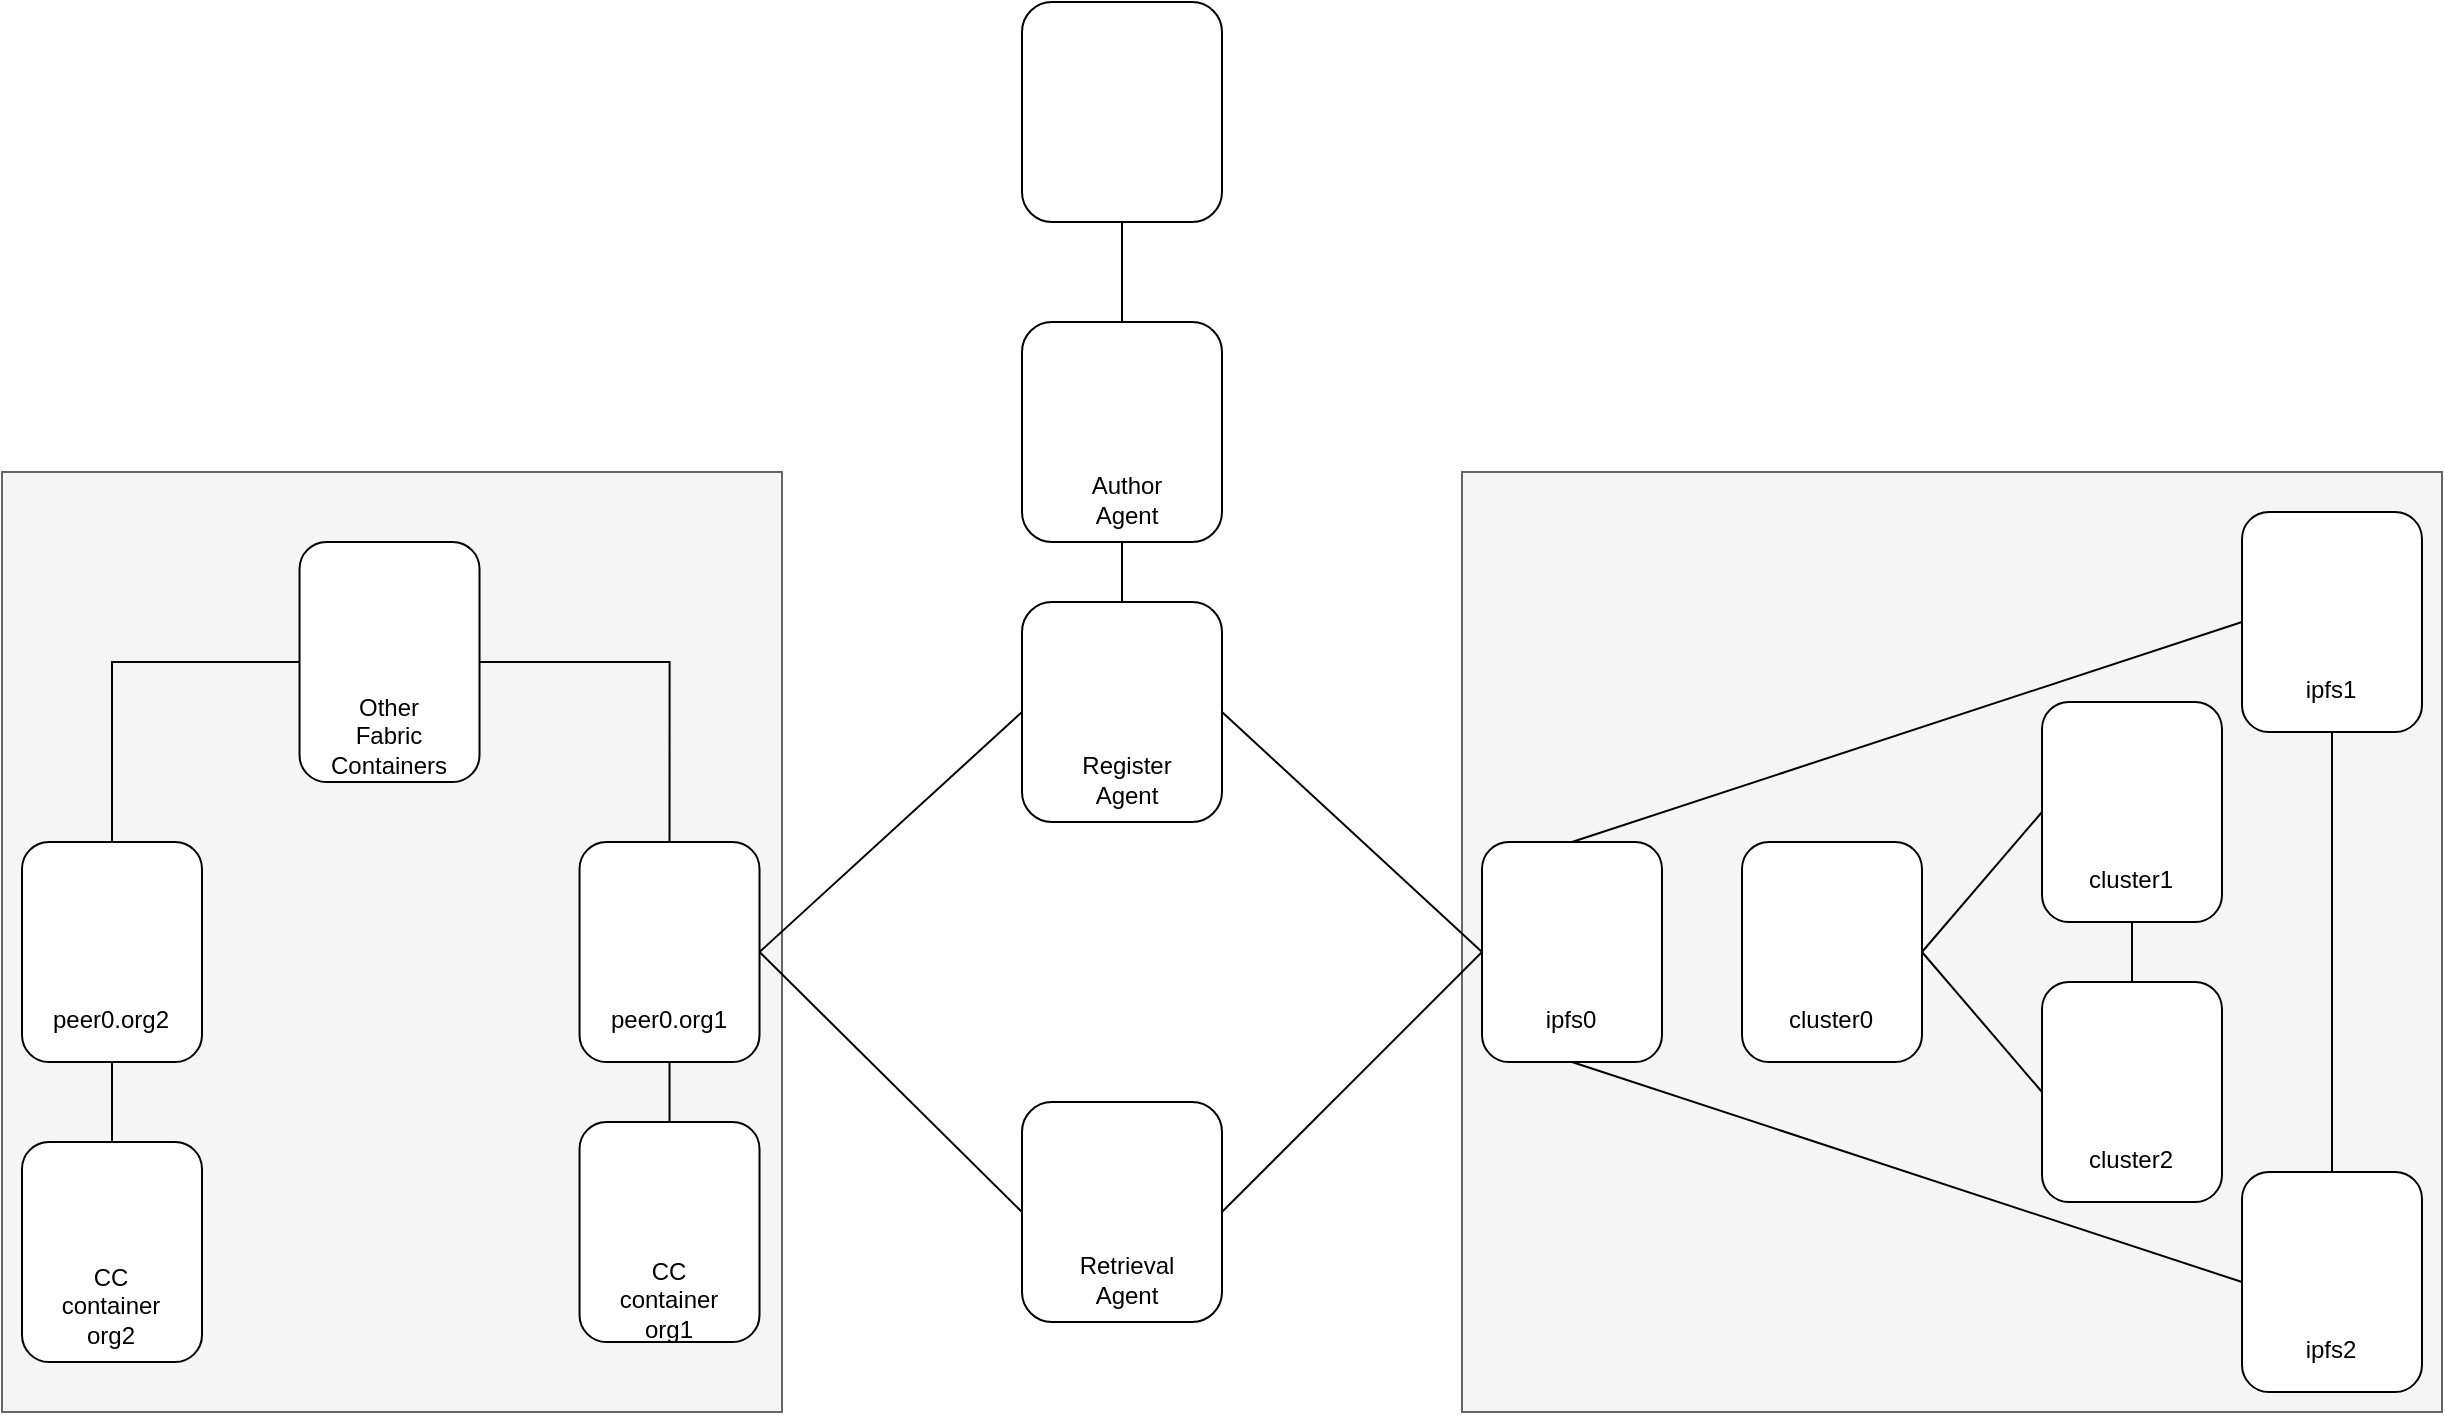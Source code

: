 <mxfile version="20.8.23" type="device"><diagram name="Página-1" id="gnHNLf2_28HxaUKbsksi"><mxGraphModel dx="1122" dy="1877" grid="1" gridSize="10" guides="1" tooltips="1" connect="1" arrows="1" fold="1" page="1" pageScale="1" pageWidth="827" pageHeight="1169" math="0" shadow="0"><root><mxCell id="0"/><mxCell id="1" parent="0"/><mxCell id="gFFrkDGYejN9ulZPLDqL-84" value="" style="whiteSpace=wrap;html=1;fillColor=#f5f5f5;fontColor=#333333;strokeColor=#666666;" vertex="1" parent="1"><mxGeometry x="730" y="45" width="490" height="470" as="geometry"/></mxCell><mxCell id="gFFrkDGYejN9ulZPLDqL-31" value="" style="rounded=0;whiteSpace=wrap;html=1;fillColor=#f5f5f5;fontColor=#333333;strokeColor=#666666;" vertex="1" parent="1"><mxGeometry y="45" width="390" height="470" as="geometry"/></mxCell><mxCell id="gFFrkDGYejN9ulZPLDqL-47" style="edgeStyle=orthogonalEdgeStyle;rounded=0;orthogonalLoop=1;jettySize=auto;html=1;exitX=0.5;exitY=1;exitDx=0;exitDy=0;entryX=0.5;entryY=0;entryDx=0;entryDy=0;endArrow=none;endFill=0;" edge="1" parent="1" source="gFFrkDGYejN9ulZPLDqL-15" target="gFFrkDGYejN9ulZPLDqL-33"><mxGeometry relative="1" as="geometry"/></mxCell><mxCell id="gFFrkDGYejN9ulZPLDqL-15" value="" style="rounded=1;whiteSpace=wrap;html=1;" vertex="1" parent="1"><mxGeometry x="10" y="230" width="90" height="110" as="geometry"/></mxCell><mxCell id="gFFrkDGYejN9ulZPLDqL-4" value="" style="group" vertex="1" connectable="0" parent="1"><mxGeometry x="510" y="-30" width="100" height="110" as="geometry"/></mxCell><mxCell id="gFFrkDGYejN9ulZPLDqL-2" value="" style="rounded=1;whiteSpace=wrap;html=1;" vertex="1" parent="gFFrkDGYejN9ulZPLDqL-4"><mxGeometry width="100" height="110" as="geometry"/></mxCell><mxCell id="gFFrkDGYejN9ulZPLDqL-1" value="" style="shape=image;verticalLabelPosition=bottom;labelBackgroundColor=default;verticalAlign=top;aspect=fixed;imageAspect=0;image=https://www.docker.com/wp-content/uploads/2022/03/vertical-logo-monochromatic.png;" vertex="1" parent="gFFrkDGYejN9ulZPLDqL-4"><mxGeometry x="20.452" y="8.462" width="57.273" height="49.017" as="geometry"/></mxCell><mxCell id="gFFrkDGYejN9ulZPLDqL-3" value="Author Agent" style="text;html=1;strokeColor=none;fillColor=none;align=center;verticalAlign=middle;whiteSpace=wrap;rounded=0;" vertex="1" parent="gFFrkDGYejN9ulZPLDqL-4"><mxGeometry x="24.997" y="76.154" width="54.545" height="25.385" as="geometry"/></mxCell><mxCell id="gFFrkDGYejN9ulZPLDqL-5" value="" style="group" vertex="1" connectable="0" parent="1"><mxGeometry x="510" y="-190" width="100" height="110" as="geometry"/></mxCell><mxCell id="gFFrkDGYejN9ulZPLDqL-6" value="" style="rounded=1;whiteSpace=wrap;html=1;" vertex="1" parent="gFFrkDGYejN9ulZPLDqL-5"><mxGeometry width="100" height="110" as="geometry"/></mxCell><mxCell id="gFFrkDGYejN9ulZPLDqL-7" value="" style="shape=image;verticalLabelPosition=bottom;labelBackgroundColor=default;verticalAlign=top;aspect=fixed;imageAspect=0;image=https://www.docker.com/wp-content/uploads/2022/03/vertical-logo-monochromatic.png;" vertex="1" parent="gFFrkDGYejN9ulZPLDqL-5"><mxGeometry x="23.182" y="8.462" width="57.273" height="49.017" as="geometry"/></mxCell><mxCell id="gFFrkDGYejN9ulZPLDqL-9" value="" style="shape=image;verticalLabelPosition=bottom;labelBackgroundColor=default;verticalAlign=top;aspect=fixed;imageAspect=0;image=https://upload.wikimedia.org/wikipedia/commons/thumb/9/93/MongoDB_Logo.svg/2560px-MongoDB_Logo.svg.png;" vertex="1" parent="gFFrkDGYejN9ulZPLDqL-5"><mxGeometry x="5" y="70.0" width="90" height="24.23" as="geometry"/></mxCell><mxCell id="gFFrkDGYejN9ulZPLDqL-10" value="" style="group" vertex="1" connectable="0" parent="1"><mxGeometry x="510" y="110" width="100" height="110" as="geometry"/></mxCell><mxCell id="gFFrkDGYejN9ulZPLDqL-11" value="" style="rounded=1;whiteSpace=wrap;html=1;" vertex="1" parent="gFFrkDGYejN9ulZPLDqL-10"><mxGeometry width="100" height="110" as="geometry"/></mxCell><mxCell id="gFFrkDGYejN9ulZPLDqL-12" value="" style="shape=image;verticalLabelPosition=bottom;labelBackgroundColor=default;verticalAlign=top;aspect=fixed;imageAspect=0;image=https://www.docker.com/wp-content/uploads/2022/03/vertical-logo-monochromatic.png;" vertex="1" parent="gFFrkDGYejN9ulZPLDqL-10"><mxGeometry x="20.452" y="8.462" width="57.273" height="49.017" as="geometry"/></mxCell><mxCell id="gFFrkDGYejN9ulZPLDqL-13" value="Register Agent" style="text;html=1;strokeColor=none;fillColor=none;align=center;verticalAlign=middle;whiteSpace=wrap;rounded=0;" vertex="1" parent="gFFrkDGYejN9ulZPLDqL-10"><mxGeometry x="24.997" y="76.154" width="54.545" height="25.385" as="geometry"/></mxCell><mxCell id="gFFrkDGYejN9ulZPLDqL-14" value="" style="group" vertex="1" connectable="0" parent="1"><mxGeometry x="10" y="230" width="90" height="110" as="geometry"/></mxCell><mxCell id="gFFrkDGYejN9ulZPLDqL-16" value="" style="shape=image;verticalLabelPosition=bottom;labelBackgroundColor=default;verticalAlign=top;aspect=fixed;imageAspect=0;image=https://www.docker.com/wp-content/uploads/2022/03/vertical-logo-monochromatic.png;" vertex="1" parent="gFFrkDGYejN9ulZPLDqL-14"><mxGeometry x="16.364" y="8.462" width="57.273" height="49.017" as="geometry"/></mxCell><mxCell id="gFFrkDGYejN9ulZPLDqL-17" value="peer0.org2" style="text;html=1;strokeColor=none;fillColor=none;align=center;verticalAlign=middle;whiteSpace=wrap;rounded=0;" vertex="1" parent="gFFrkDGYejN9ulZPLDqL-14"><mxGeometry x="20.455" y="76.154" width="49.091" height="25.385" as="geometry"/></mxCell><mxCell id="gFFrkDGYejN9ulZPLDqL-18" value="" style="group" vertex="1" connectable="0" parent="1"><mxGeometry x="288.76" y="230" width="90" height="110" as="geometry"/></mxCell><mxCell id="gFFrkDGYejN9ulZPLDqL-19" value="" style="rounded=1;whiteSpace=wrap;html=1;" vertex="1" parent="gFFrkDGYejN9ulZPLDqL-18"><mxGeometry width="90" height="110" as="geometry"/></mxCell><mxCell id="gFFrkDGYejN9ulZPLDqL-20" value="" style="shape=image;verticalLabelPosition=bottom;labelBackgroundColor=default;verticalAlign=top;aspect=fixed;imageAspect=0;image=https://www.docker.com/wp-content/uploads/2022/03/vertical-logo-monochromatic.png;" vertex="1" parent="gFFrkDGYejN9ulZPLDqL-18"><mxGeometry x="16.364" y="8.462" width="57.273" height="49.017" as="geometry"/></mxCell><mxCell id="gFFrkDGYejN9ulZPLDqL-21" value="&lt;div&gt;peer0.org1&lt;/div&gt;" style="text;html=1;strokeColor=none;fillColor=none;align=center;verticalAlign=middle;whiteSpace=wrap;rounded=0;" vertex="1" parent="gFFrkDGYejN9ulZPLDqL-18"><mxGeometry x="20.455" y="76.154" width="49.091" height="25.385" as="geometry"/></mxCell><mxCell id="gFFrkDGYejN9ulZPLDqL-22" value="" style="shape=image;verticalLabelPosition=bottom;labelBackgroundColor=default;verticalAlign=top;aspect=fixed;imageAspect=0;image=https://cn.hyperledger.org/wp-content/uploads/2018/04/fabric-logo.png;" vertex="1" parent="1"><mxGeometry x="80.01" y="210" width="227.51" height="140" as="geometry"/></mxCell><mxCell id="gFFrkDGYejN9ulZPLDqL-23" value="" style="group" vertex="1" connectable="0" parent="1"><mxGeometry x="148.76" y="80" width="90" height="120" as="geometry"/></mxCell><mxCell id="gFFrkDGYejN9ulZPLDqL-24" value="" style="rounded=1;whiteSpace=wrap;html=1;" vertex="1" parent="gFFrkDGYejN9ulZPLDqL-23"><mxGeometry width="90" height="120.0" as="geometry"/></mxCell><mxCell id="gFFrkDGYejN9ulZPLDqL-25" value="" style="shape=image;verticalLabelPosition=bottom;labelBackgroundColor=default;verticalAlign=top;aspect=fixed;imageAspect=0;image=https://www.docker.com/wp-content/uploads/2022/03/vertical-logo-monochromatic.png;" vertex="1" parent="gFFrkDGYejN9ulZPLDqL-23"><mxGeometry x="16.364" y="9.231" width="57.273" height="49.017" as="geometry"/></mxCell><mxCell id="gFFrkDGYejN9ulZPLDqL-26" value="Other Fabric Containers" style="text;html=1;strokeColor=none;fillColor=none;align=center;verticalAlign=middle;whiteSpace=wrap;rounded=0;" vertex="1" parent="gFFrkDGYejN9ulZPLDqL-23"><mxGeometry x="20.455" y="83.077" width="49.091" height="27.692" as="geometry"/></mxCell><mxCell id="gFFrkDGYejN9ulZPLDqL-27" value="" style="group" vertex="1" connectable="0" parent="1"><mxGeometry x="510" y="360" width="100" height="110" as="geometry"/></mxCell><mxCell id="gFFrkDGYejN9ulZPLDqL-28" value="" style="rounded=1;whiteSpace=wrap;html=1;" vertex="1" parent="gFFrkDGYejN9ulZPLDqL-27"><mxGeometry width="100" height="110" as="geometry"/></mxCell><mxCell id="gFFrkDGYejN9ulZPLDqL-29" value="" style="shape=image;verticalLabelPosition=bottom;labelBackgroundColor=default;verticalAlign=top;aspect=fixed;imageAspect=0;image=https://www.docker.com/wp-content/uploads/2022/03/vertical-logo-monochromatic.png;" vertex="1" parent="gFFrkDGYejN9ulZPLDqL-27"><mxGeometry x="20.452" y="8.462" width="57.273" height="49.017" as="geometry"/></mxCell><mxCell id="gFFrkDGYejN9ulZPLDqL-30" value="Retrieval Agent" style="text;html=1;strokeColor=none;fillColor=none;align=center;verticalAlign=middle;whiteSpace=wrap;rounded=0;" vertex="1" parent="gFFrkDGYejN9ulZPLDqL-27"><mxGeometry x="24.997" y="76.154" width="54.545" height="25.385" as="geometry"/></mxCell><mxCell id="gFFrkDGYejN9ulZPLDqL-32" value="" style="group" vertex="1" connectable="0" parent="1"><mxGeometry x="10.0" y="380" width="90" height="110" as="geometry"/></mxCell><mxCell id="gFFrkDGYejN9ulZPLDqL-33" value="" style="rounded=1;whiteSpace=wrap;html=1;" vertex="1" parent="gFFrkDGYejN9ulZPLDqL-32"><mxGeometry width="90" height="110" as="geometry"/></mxCell><mxCell id="gFFrkDGYejN9ulZPLDqL-34" value="" style="shape=image;verticalLabelPosition=bottom;labelBackgroundColor=default;verticalAlign=top;aspect=fixed;imageAspect=0;image=https://www.docker.com/wp-content/uploads/2022/03/vertical-logo-monochromatic.png;" vertex="1" parent="gFFrkDGYejN9ulZPLDqL-32"><mxGeometry x="16.364" y="8.462" width="57.273" height="49.017" as="geometry"/></mxCell><mxCell id="gFFrkDGYejN9ulZPLDqL-35" value="&lt;div&gt;CC container org2&lt;/div&gt;&lt;div&gt;&lt;br&gt;&lt;/div&gt;" style="text;html=1;strokeColor=none;fillColor=none;align=center;verticalAlign=middle;whiteSpace=wrap;rounded=0;" vertex="1" parent="gFFrkDGYejN9ulZPLDqL-32"><mxGeometry x="20.455" y="76.154" width="49.091" height="25.385" as="geometry"/></mxCell><mxCell id="gFFrkDGYejN9ulZPLDqL-36" value="" style="group" vertex="1" connectable="0" parent="1"><mxGeometry x="288.76" y="370" width="90" height="110" as="geometry"/></mxCell><mxCell id="gFFrkDGYejN9ulZPLDqL-37" value="" style="rounded=1;whiteSpace=wrap;html=1;" vertex="1" parent="gFFrkDGYejN9ulZPLDqL-36"><mxGeometry width="90" height="110" as="geometry"/></mxCell><mxCell id="gFFrkDGYejN9ulZPLDqL-38" value="" style="shape=image;verticalLabelPosition=bottom;labelBackgroundColor=default;verticalAlign=top;aspect=fixed;imageAspect=0;image=https://www.docker.com/wp-content/uploads/2022/03/vertical-logo-monochromatic.png;" vertex="1" parent="gFFrkDGYejN9ulZPLDqL-36"><mxGeometry x="16.364" y="8.462" width="57.273" height="49.017" as="geometry"/></mxCell><mxCell id="gFFrkDGYejN9ulZPLDqL-39" value="CC container org1" style="text;html=1;strokeColor=none;fillColor=none;align=center;verticalAlign=middle;whiteSpace=wrap;rounded=0;" vertex="1" parent="gFFrkDGYejN9ulZPLDqL-36"><mxGeometry x="20.455" y="76.154" width="49.091" height="25.385" as="geometry"/></mxCell><mxCell id="gFFrkDGYejN9ulZPLDqL-41" style="edgeStyle=orthogonalEdgeStyle;rounded=0;orthogonalLoop=1;jettySize=auto;html=1;exitX=0.5;exitY=0;exitDx=0;exitDy=0;entryX=0.5;entryY=1;entryDx=0;entryDy=0;endArrow=none;endFill=0;" edge="1" parent="1" source="gFFrkDGYejN9ulZPLDqL-37" target="gFFrkDGYejN9ulZPLDqL-19"><mxGeometry relative="1" as="geometry"/></mxCell><mxCell id="gFFrkDGYejN9ulZPLDqL-42" style="edgeStyle=orthogonalEdgeStyle;rounded=0;orthogonalLoop=1;jettySize=auto;html=1;exitX=0.5;exitY=0;exitDx=0;exitDy=0;entryX=0;entryY=0.5;entryDx=0;entryDy=0;endArrow=none;endFill=0;" edge="1" parent="1" source="gFFrkDGYejN9ulZPLDqL-15" target="gFFrkDGYejN9ulZPLDqL-24"><mxGeometry relative="1" as="geometry"/></mxCell><mxCell id="gFFrkDGYejN9ulZPLDqL-43" style="edgeStyle=orthogonalEdgeStyle;rounded=0;orthogonalLoop=1;jettySize=auto;html=1;exitX=0.5;exitY=0;exitDx=0;exitDy=0;entryX=1;entryY=0.5;entryDx=0;entryDy=0;endArrow=none;endFill=0;" edge="1" parent="1" source="gFFrkDGYejN9ulZPLDqL-19" target="gFFrkDGYejN9ulZPLDqL-24"><mxGeometry relative="1" as="geometry"/></mxCell><mxCell id="gFFrkDGYejN9ulZPLDqL-44" style="edgeStyle=orthogonalEdgeStyle;rounded=0;orthogonalLoop=1;jettySize=auto;html=1;exitX=0.5;exitY=0;exitDx=0;exitDy=0;entryX=0.5;entryY=1;entryDx=0;entryDy=0;endArrow=none;endFill=0;" edge="1" parent="1" source="gFFrkDGYejN9ulZPLDqL-2" target="gFFrkDGYejN9ulZPLDqL-6"><mxGeometry relative="1" as="geometry"/></mxCell><mxCell id="gFFrkDGYejN9ulZPLDqL-50" value="" style="group" vertex="1" connectable="0" parent="1"><mxGeometry x="740" y="230" width="90" height="110" as="geometry"/></mxCell><mxCell id="gFFrkDGYejN9ulZPLDqL-51" value="" style="rounded=1;whiteSpace=wrap;html=1;" vertex="1" parent="gFFrkDGYejN9ulZPLDqL-50"><mxGeometry width="90" height="110" as="geometry"/></mxCell><mxCell id="gFFrkDGYejN9ulZPLDqL-52" value="" style="shape=image;verticalLabelPosition=bottom;labelBackgroundColor=default;verticalAlign=top;aspect=fixed;imageAspect=0;image=https://www.docker.com/wp-content/uploads/2022/03/vertical-logo-monochromatic.png;" vertex="1" parent="gFFrkDGYejN9ulZPLDqL-50"><mxGeometry x="16.364" y="8.462" width="57.273" height="49.017" as="geometry"/></mxCell><mxCell id="gFFrkDGYejN9ulZPLDqL-53" value="ipfs0" style="text;html=1;strokeColor=none;fillColor=none;align=center;verticalAlign=middle;whiteSpace=wrap;rounded=0;" vertex="1" parent="gFFrkDGYejN9ulZPLDqL-50"><mxGeometry x="20.455" y="76.154" width="49.091" height="25.385" as="geometry"/></mxCell><mxCell id="gFFrkDGYejN9ulZPLDqL-54" value="" style="group" vertex="1" connectable="0" parent="1"><mxGeometry x="870" y="230" width="90" height="110" as="geometry"/></mxCell><mxCell id="gFFrkDGYejN9ulZPLDqL-55" value="" style="rounded=1;whiteSpace=wrap;html=1;" vertex="1" parent="gFFrkDGYejN9ulZPLDqL-54"><mxGeometry width="90" height="110" as="geometry"/></mxCell><mxCell id="gFFrkDGYejN9ulZPLDqL-56" value="" style="shape=image;verticalLabelPosition=bottom;labelBackgroundColor=default;verticalAlign=top;aspect=fixed;imageAspect=0;image=https://www.docker.com/wp-content/uploads/2022/03/vertical-logo-monochromatic.png;" vertex="1" parent="gFFrkDGYejN9ulZPLDqL-54"><mxGeometry x="16.364" y="8.462" width="57.273" height="49.017" as="geometry"/></mxCell><mxCell id="gFFrkDGYejN9ulZPLDqL-57" value="cluster0" style="text;html=1;strokeColor=none;fillColor=none;align=center;verticalAlign=middle;whiteSpace=wrap;rounded=0;" vertex="1" parent="gFFrkDGYejN9ulZPLDqL-54"><mxGeometry x="20.455" y="76.154" width="49.091" height="25.385" as="geometry"/></mxCell><mxCell id="gFFrkDGYejN9ulZPLDqL-58" value="" style="shape=image;verticalLabelPosition=bottom;labelBackgroundColor=default;verticalAlign=top;aspect=fixed;imageAspect=0;image=https://upload.wikimedia.org/wikipedia/commons/1/18/Ipfs-logo-1024-ice-text.png;" vertex="1" parent="1"><mxGeometry x="750" y="95" width="115" height="115" as="geometry"/></mxCell><mxCell id="gFFrkDGYejN9ulZPLDqL-60" value="" style="group" vertex="1" connectable="0" parent="1"><mxGeometry x="1120" y="65" width="90" height="110" as="geometry"/></mxCell><mxCell id="gFFrkDGYejN9ulZPLDqL-61" value="" style="rounded=1;whiteSpace=wrap;html=1;" vertex="1" parent="gFFrkDGYejN9ulZPLDqL-60"><mxGeometry width="90" height="110" as="geometry"/></mxCell><mxCell id="gFFrkDGYejN9ulZPLDqL-62" value="" style="shape=image;verticalLabelPosition=bottom;labelBackgroundColor=default;verticalAlign=top;aspect=fixed;imageAspect=0;image=https://www.docker.com/wp-content/uploads/2022/03/vertical-logo-monochromatic.png;" vertex="1" parent="gFFrkDGYejN9ulZPLDqL-60"><mxGeometry x="16.364" y="8.462" width="57.273" height="49.017" as="geometry"/></mxCell><mxCell id="gFFrkDGYejN9ulZPLDqL-63" value="ipfs1" style="text;html=1;strokeColor=none;fillColor=none;align=center;verticalAlign=middle;whiteSpace=wrap;rounded=0;" vertex="1" parent="gFFrkDGYejN9ulZPLDqL-60"><mxGeometry x="20.455" y="76.154" width="49.091" height="25.385" as="geometry"/></mxCell><mxCell id="gFFrkDGYejN9ulZPLDqL-64" value="" style="group" vertex="1" connectable="0" parent="1"><mxGeometry x="1020" y="160" width="90" height="110" as="geometry"/></mxCell><mxCell id="gFFrkDGYejN9ulZPLDqL-65" value="" style="rounded=1;whiteSpace=wrap;html=1;" vertex="1" parent="gFFrkDGYejN9ulZPLDqL-64"><mxGeometry width="90" height="110" as="geometry"/></mxCell><mxCell id="gFFrkDGYejN9ulZPLDqL-66" value="" style="shape=image;verticalLabelPosition=bottom;labelBackgroundColor=default;verticalAlign=top;aspect=fixed;imageAspect=0;image=https://www.docker.com/wp-content/uploads/2022/03/vertical-logo-monochromatic.png;" vertex="1" parent="gFFrkDGYejN9ulZPLDqL-64"><mxGeometry x="16.364" y="8.462" width="57.273" height="49.017" as="geometry"/></mxCell><mxCell id="gFFrkDGYejN9ulZPLDqL-67" value="cluster1" style="text;html=1;strokeColor=none;fillColor=none;align=center;verticalAlign=middle;whiteSpace=wrap;rounded=0;" vertex="1" parent="gFFrkDGYejN9ulZPLDqL-64"><mxGeometry x="20.455" y="76.154" width="49.091" height="25.385" as="geometry"/></mxCell><mxCell id="gFFrkDGYejN9ulZPLDqL-69" value="" style="group" vertex="1" connectable="0" parent="1"><mxGeometry x="1120" y="395" width="90" height="110" as="geometry"/></mxCell><mxCell id="gFFrkDGYejN9ulZPLDqL-70" value="" style="rounded=1;whiteSpace=wrap;html=1;" vertex="1" parent="gFFrkDGYejN9ulZPLDqL-69"><mxGeometry width="90" height="110" as="geometry"/></mxCell><mxCell id="gFFrkDGYejN9ulZPLDqL-71" value="" style="shape=image;verticalLabelPosition=bottom;labelBackgroundColor=default;verticalAlign=top;aspect=fixed;imageAspect=0;image=https://www.docker.com/wp-content/uploads/2022/03/vertical-logo-monochromatic.png;" vertex="1" parent="gFFrkDGYejN9ulZPLDqL-69"><mxGeometry x="16.364" y="8.462" width="57.273" height="49.017" as="geometry"/></mxCell><mxCell id="gFFrkDGYejN9ulZPLDqL-72" value="ipfs2" style="text;html=1;strokeColor=none;fillColor=none;align=center;verticalAlign=middle;whiteSpace=wrap;rounded=0;" vertex="1" parent="gFFrkDGYejN9ulZPLDqL-69"><mxGeometry x="20.455" y="76.154" width="49.091" height="25.385" as="geometry"/></mxCell><mxCell id="gFFrkDGYejN9ulZPLDqL-73" value="" style="group" vertex="1" connectable="0" parent="1"><mxGeometry x="1020" y="300" width="90" height="110" as="geometry"/></mxCell><mxCell id="gFFrkDGYejN9ulZPLDqL-74" value="" style="rounded=1;whiteSpace=wrap;html=1;" vertex="1" parent="gFFrkDGYejN9ulZPLDqL-73"><mxGeometry width="90" height="110" as="geometry"/></mxCell><mxCell id="gFFrkDGYejN9ulZPLDqL-75" value="" style="shape=image;verticalLabelPosition=bottom;labelBackgroundColor=default;verticalAlign=top;aspect=fixed;imageAspect=0;image=https://www.docker.com/wp-content/uploads/2022/03/vertical-logo-monochromatic.png;" vertex="1" parent="gFFrkDGYejN9ulZPLDqL-73"><mxGeometry x="16.364" y="8.462" width="57.273" height="49.017" as="geometry"/></mxCell><mxCell id="gFFrkDGYejN9ulZPLDqL-76" value="cluster2" style="text;html=1;strokeColor=none;fillColor=none;align=center;verticalAlign=middle;whiteSpace=wrap;rounded=0;" vertex="1" parent="gFFrkDGYejN9ulZPLDqL-73"><mxGeometry x="20.455" y="76.154" width="49.091" height="25.385" as="geometry"/></mxCell><mxCell id="gFFrkDGYejN9ulZPLDqL-87" value="" style="endArrow=none;html=1;rounded=0;exitX=0.5;exitY=0;exitDx=0;exitDy=0;entryX=0;entryY=0.5;entryDx=0;entryDy=0;" edge="1" parent="1" source="gFFrkDGYejN9ulZPLDqL-51" target="gFFrkDGYejN9ulZPLDqL-61"><mxGeometry width="50" height="50" relative="1" as="geometry"><mxPoint x="870" y="250" as="sourcePoint"/><mxPoint x="920" y="200" as="targetPoint"/></mxGeometry></mxCell><mxCell id="gFFrkDGYejN9ulZPLDqL-88" value="" style="endArrow=none;html=1;rounded=0;entryX=0.5;entryY=1;entryDx=0;entryDy=0;exitX=0.5;exitY=0;exitDx=0;exitDy=0;" edge="1" parent="1" source="gFFrkDGYejN9ulZPLDqL-70" target="gFFrkDGYejN9ulZPLDqL-61"><mxGeometry width="50" height="50" relative="1" as="geometry"><mxPoint x="1150" y="300" as="sourcePoint"/><mxPoint x="1200" y="250" as="targetPoint"/></mxGeometry></mxCell><mxCell id="gFFrkDGYejN9ulZPLDqL-89" value="" style="endArrow=none;html=1;rounded=0;entryX=0.5;entryY=1;entryDx=0;entryDy=0;exitX=0;exitY=0.5;exitDx=0;exitDy=0;" edge="1" parent="1" source="gFFrkDGYejN9ulZPLDqL-70" target="gFFrkDGYejN9ulZPLDqL-51"><mxGeometry width="50" height="50" relative="1" as="geometry"><mxPoint x="620" y="610" as="sourcePoint"/><mxPoint x="670" y="560" as="targetPoint"/></mxGeometry></mxCell><mxCell id="gFFrkDGYejN9ulZPLDqL-90" value="" style="endArrow=none;html=1;rounded=0;entryX=0;entryY=0.5;entryDx=0;entryDy=0;exitX=1;exitY=0.5;exitDx=0;exitDy=0;" edge="1" parent="1" source="gFFrkDGYejN9ulZPLDqL-55" target="gFFrkDGYejN9ulZPLDqL-65"><mxGeometry width="50" height="50" relative="1" as="geometry"><mxPoint x="580" y="590" as="sourcePoint"/><mxPoint x="630" y="540" as="targetPoint"/></mxGeometry></mxCell><mxCell id="gFFrkDGYejN9ulZPLDqL-91" value="" style="endArrow=none;html=1;rounded=0;entryX=1;entryY=0.5;entryDx=0;entryDy=0;exitX=0;exitY=0.5;exitDx=0;exitDy=0;" edge="1" parent="1" source="gFFrkDGYejN9ulZPLDqL-74" target="gFFrkDGYejN9ulZPLDqL-55"><mxGeometry width="50" height="50" relative="1" as="geometry"><mxPoint x="590" y="340" as="sourcePoint"/><mxPoint x="640" y="290" as="targetPoint"/></mxGeometry></mxCell><mxCell id="gFFrkDGYejN9ulZPLDqL-92" value="" style="endArrow=none;html=1;rounded=0;entryX=0.5;entryY=1;entryDx=0;entryDy=0;exitX=0.5;exitY=0;exitDx=0;exitDy=0;" edge="1" parent="1" source="gFFrkDGYejN9ulZPLDqL-74" target="gFFrkDGYejN9ulZPLDqL-65"><mxGeometry width="50" height="50" relative="1" as="geometry"><mxPoint x="590" y="380" as="sourcePoint"/><mxPoint x="640" y="330" as="targetPoint"/></mxGeometry></mxCell><mxCell id="gFFrkDGYejN9ulZPLDqL-93" value="" style="endArrow=none;html=1;rounded=0;exitX=1;exitY=0.5;exitDx=0;exitDy=0;entryX=0;entryY=0.5;entryDx=0;entryDy=0;" edge="1" parent="1" source="gFFrkDGYejN9ulZPLDqL-19" target="gFFrkDGYejN9ulZPLDqL-11"><mxGeometry width="50" height="50" relative="1" as="geometry"><mxPoint x="550" y="350" as="sourcePoint"/><mxPoint x="600" y="300" as="targetPoint"/></mxGeometry></mxCell><mxCell id="gFFrkDGYejN9ulZPLDqL-94" value="" style="endArrow=none;html=1;rounded=0;exitX=1;exitY=0.5;exitDx=0;exitDy=0;entryX=0;entryY=0.5;entryDx=0;entryDy=0;" edge="1" parent="1" source="gFFrkDGYejN9ulZPLDqL-19" target="gFFrkDGYejN9ulZPLDqL-28"><mxGeometry width="50" height="50" relative="1" as="geometry"><mxPoint x="520" y="350" as="sourcePoint"/><mxPoint x="570" y="300" as="targetPoint"/></mxGeometry></mxCell><mxCell id="gFFrkDGYejN9ulZPLDqL-95" value="" style="endArrow=none;html=1;rounded=0;entryX=0;entryY=0.5;entryDx=0;entryDy=0;exitX=1;exitY=0.5;exitDx=0;exitDy=0;" edge="1" parent="1" source="gFFrkDGYejN9ulZPLDqL-11" target="gFFrkDGYejN9ulZPLDqL-51"><mxGeometry width="50" height="50" relative="1" as="geometry"><mxPoint x="570" y="340" as="sourcePoint"/><mxPoint x="620" y="290" as="targetPoint"/></mxGeometry></mxCell><mxCell id="gFFrkDGYejN9ulZPLDqL-96" value="" style="endArrow=none;html=1;rounded=0;entryX=0;entryY=0.5;entryDx=0;entryDy=0;exitX=1;exitY=0.5;exitDx=0;exitDy=0;" edge="1" parent="1" source="gFFrkDGYejN9ulZPLDqL-28" target="gFFrkDGYejN9ulZPLDqL-51"><mxGeometry width="50" height="50" relative="1" as="geometry"><mxPoint x="540" y="340" as="sourcePoint"/><mxPoint x="590" y="290" as="targetPoint"/></mxGeometry></mxCell><mxCell id="gFFrkDGYejN9ulZPLDqL-99" style="edgeStyle=orthogonalEdgeStyle;rounded=0;orthogonalLoop=1;jettySize=auto;html=1;exitX=0.5;exitY=0;exitDx=0;exitDy=0;entryX=0.5;entryY=1;entryDx=0;entryDy=0;endArrow=none;endFill=0;" edge="1" parent="1" source="gFFrkDGYejN9ulZPLDqL-11" target="gFFrkDGYejN9ulZPLDqL-2"><mxGeometry relative="1" as="geometry"/></mxCell></root></mxGraphModel></diagram></mxfile>